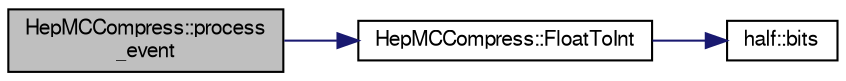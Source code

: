 digraph "HepMCCompress::process_event"
{
  bgcolor="transparent";
  edge [fontname="FreeSans",fontsize="10",labelfontname="FreeSans",labelfontsize="10"];
  node [fontname="FreeSans",fontsize="10",shape=record];
  rankdir="LR";
  Node1 [label="HepMCCompress::process\l_event",height=0.2,width=0.4,color="black", fillcolor="grey75", style="filled" fontcolor="black"];
  Node1 -> Node2 [color="midnightblue",fontsize="10",style="solid",fontname="FreeSans"];
  Node2 [label="HepMCCompress::FloatToInt",height=0.2,width=0.4,color="black",URL="$d0/d7f/classHepMCCompress.html#a7b2aa34610e445b64d866e39157df348"];
  Node2 -> Node3 [color="midnightblue",fontsize="10",style="solid",fontname="FreeSans"];
  Node3 [label="half::bits",height=0.2,width=0.4,color="black",URL="$d2/d29/classhalf.html#a0ddbf7dafaa9b839ae9fc3ac4c8b39ed"];
}

